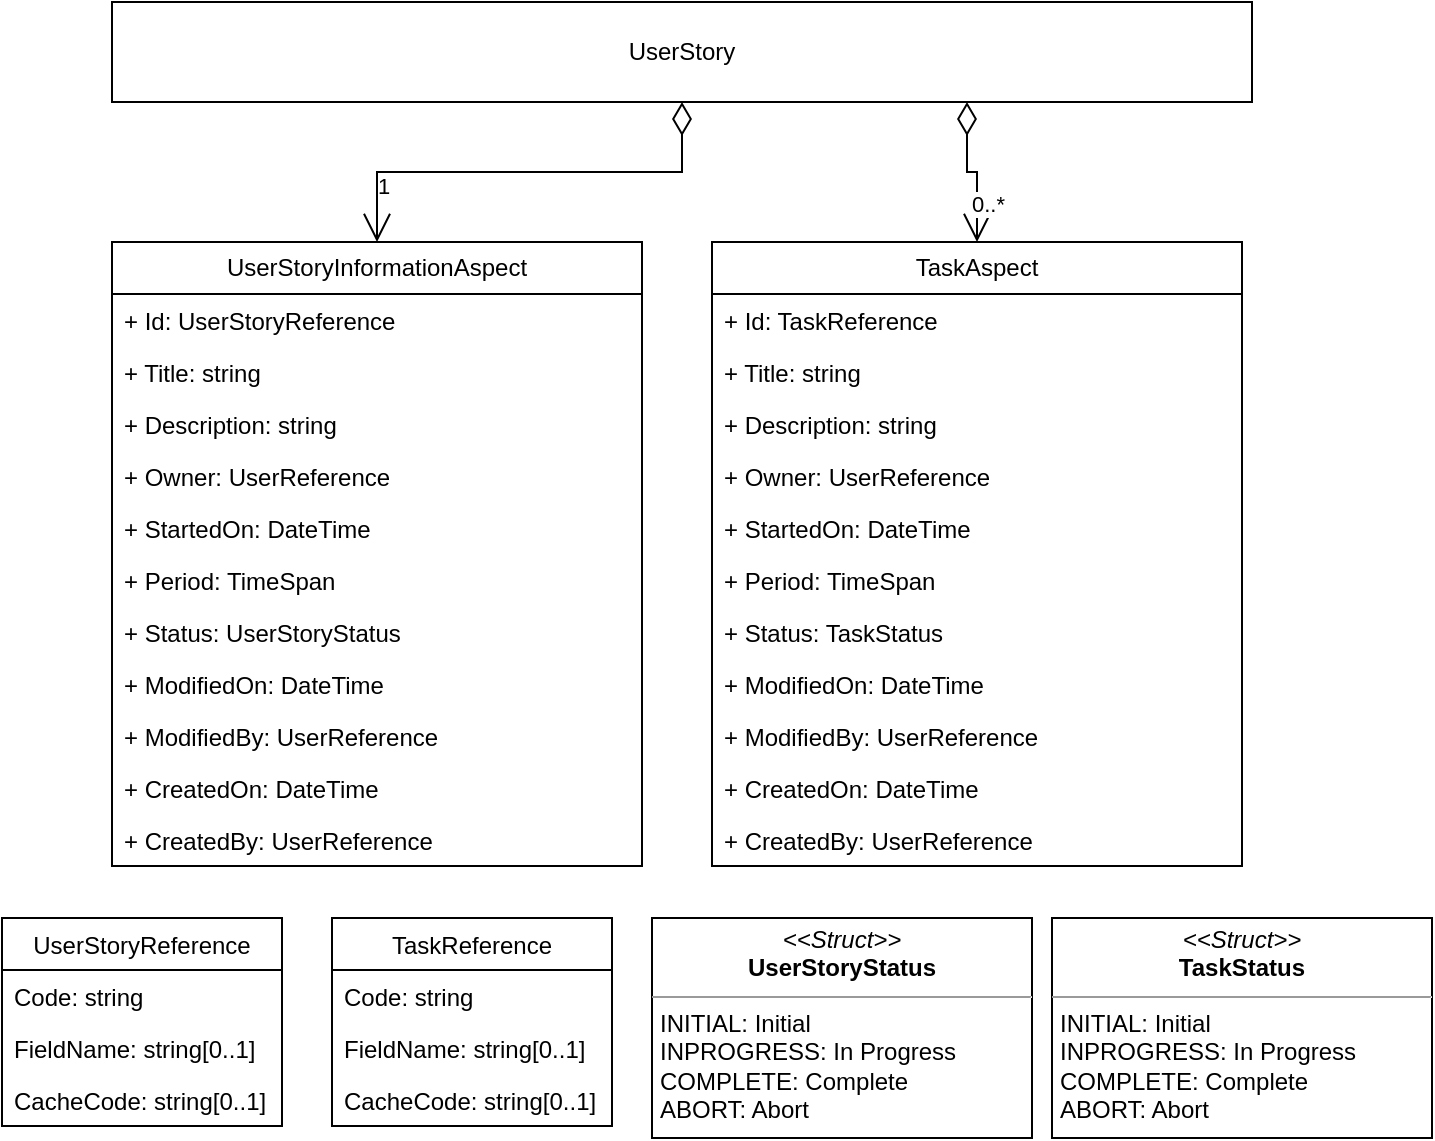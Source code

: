<mxfile version="21.7.2" type="device">
  <diagram name="Page-1" id="c4acf3e9-155e-7222-9cf6-157b1a14988f">
    <mxGraphModel dx="1434" dy="2116" grid="1" gridSize="10" guides="1" tooltips="1" connect="1" arrows="1" fold="1" page="1" pageScale="1" pageWidth="827" pageHeight="1169" background="none" math="0" shadow="0">
      <root>
        <mxCell id="0" />
        <mxCell id="1" parent="0" />
        <mxCell id="-eZy1OZoISmmpmNBAfcS-2" value="UserStoryInformationAspect" style="swimlane;fontStyle=0;childLayout=stackLayout;horizontal=1;startSize=26;fillColor=none;horizontalStack=0;resizeParent=1;resizeParentMax=0;resizeLast=0;collapsible=1;marginBottom=0;whiteSpace=wrap;html=1;" parent="1" vertex="1">
          <mxGeometry x="140" y="-900" width="265" height="312" as="geometry" />
        </mxCell>
        <mxCell id="-eZy1OZoISmmpmNBAfcS-3" value="+ Id: UserStoryReference" style="text;strokeColor=none;fillColor=none;align=left;verticalAlign=top;spacingLeft=4;spacingRight=4;overflow=hidden;rotatable=0;points=[[0,0.5],[1,0.5]];portConstraint=eastwest;whiteSpace=wrap;html=1;" parent="-eZy1OZoISmmpmNBAfcS-2" vertex="1">
          <mxGeometry y="26" width="265" height="26" as="geometry" />
        </mxCell>
        <mxCell id="-eZy1OZoISmmpmNBAfcS-4" value="+ Title: string" style="text;strokeColor=none;fillColor=none;align=left;verticalAlign=top;spacingLeft=4;spacingRight=4;overflow=hidden;rotatable=0;points=[[0,0.5],[1,0.5]];portConstraint=eastwest;whiteSpace=wrap;html=1;" parent="-eZy1OZoISmmpmNBAfcS-2" vertex="1">
          <mxGeometry y="52" width="265" height="26" as="geometry" />
        </mxCell>
        <mxCell id="-eZy1OZoISmmpmNBAfcS-5" value="+ Description: string" style="text;strokeColor=none;fillColor=none;align=left;verticalAlign=top;spacingLeft=4;spacingRight=4;overflow=hidden;rotatable=0;points=[[0,0.5],[1,0.5]];portConstraint=eastwest;whiteSpace=wrap;html=1;" parent="-eZy1OZoISmmpmNBAfcS-2" vertex="1">
          <mxGeometry y="78" width="265" height="26" as="geometry" />
        </mxCell>
        <mxCell id="mf8AkyiIo8afohmn_5yX-3" value="+ Owner: UserReference" style="text;strokeColor=none;fillColor=none;align=left;verticalAlign=top;spacingLeft=4;spacingRight=4;overflow=hidden;rotatable=0;points=[[0,0.5],[1,0.5]];portConstraint=eastwest;whiteSpace=wrap;html=1;" parent="-eZy1OZoISmmpmNBAfcS-2" vertex="1">
          <mxGeometry y="104" width="265" height="26" as="geometry" />
        </mxCell>
        <mxCell id="7cTlelFCP4Ww9wKIcS-1-2" value="+ StartedOn: DateTime" style="text;strokeColor=none;fillColor=none;align=left;verticalAlign=top;spacingLeft=4;spacingRight=4;overflow=hidden;rotatable=0;points=[[0,0.5],[1,0.5]];portConstraint=eastwest;whiteSpace=wrap;html=1;" vertex="1" parent="-eZy1OZoISmmpmNBAfcS-2">
          <mxGeometry y="130" width="265" height="26" as="geometry" />
        </mxCell>
        <mxCell id="mf8AkyiIo8afohmn_5yX-6" value="+ Period: TimeSpan" style="text;strokeColor=none;fillColor=none;align=left;verticalAlign=top;spacingLeft=4;spacingRight=4;overflow=hidden;rotatable=0;points=[[0,0.5],[1,0.5]];portConstraint=eastwest;whiteSpace=wrap;html=1;" parent="-eZy1OZoISmmpmNBAfcS-2" vertex="1">
          <mxGeometry y="156" width="265" height="26" as="geometry" />
        </mxCell>
        <mxCell id="mf8AkyiIo8afohmn_5yX-7" value="+ Status: UserStoryStatus" style="text;strokeColor=none;fillColor=none;align=left;verticalAlign=top;spacingLeft=4;spacingRight=4;overflow=hidden;rotatable=0;points=[[0,0.5],[1,0.5]];portConstraint=eastwest;whiteSpace=wrap;html=1;" parent="-eZy1OZoISmmpmNBAfcS-2" vertex="1">
          <mxGeometry y="182" width="265" height="26" as="geometry" />
        </mxCell>
        <mxCell id="mf8AkyiIo8afohmn_5yX-4" value="+ ModifiedOn: DateTime" style="text;strokeColor=none;fillColor=none;align=left;verticalAlign=top;spacingLeft=4;spacingRight=4;overflow=hidden;rotatable=0;points=[[0,0.5],[1,0.5]];portConstraint=eastwest;whiteSpace=wrap;html=1;" parent="-eZy1OZoISmmpmNBAfcS-2" vertex="1">
          <mxGeometry y="208" width="265" height="26" as="geometry" />
        </mxCell>
        <mxCell id="mf8AkyiIo8afohmn_5yX-5" value="+ ModifiedBy: UserReference" style="text;strokeColor=none;fillColor=none;align=left;verticalAlign=top;spacingLeft=4;spacingRight=4;overflow=hidden;rotatable=0;points=[[0,0.5],[1,0.5]];portConstraint=eastwest;whiteSpace=wrap;html=1;" parent="-eZy1OZoISmmpmNBAfcS-2" vertex="1">
          <mxGeometry y="234" width="265" height="26" as="geometry" />
        </mxCell>
        <mxCell id="mf8AkyiIo8afohmn_5yX-1" value="+ CreatedOn: DateTime" style="text;strokeColor=none;fillColor=none;align=left;verticalAlign=top;spacingLeft=4;spacingRight=4;overflow=hidden;rotatable=0;points=[[0,0.5],[1,0.5]];portConstraint=eastwest;whiteSpace=wrap;html=1;" parent="-eZy1OZoISmmpmNBAfcS-2" vertex="1">
          <mxGeometry y="260" width="265" height="26" as="geometry" />
        </mxCell>
        <mxCell id="mf8AkyiIo8afohmn_5yX-2" value="+ CreatedBy: UserReference" style="text;strokeColor=none;fillColor=none;align=left;verticalAlign=top;spacingLeft=4;spacingRight=4;overflow=hidden;rotatable=0;points=[[0,0.5],[1,0.5]];portConstraint=eastwest;whiteSpace=wrap;html=1;" parent="-eZy1OZoISmmpmNBAfcS-2" vertex="1">
          <mxGeometry y="286" width="265" height="26" as="geometry" />
        </mxCell>
        <mxCell id="mf8AkyiIo8afohmn_5yX-12" value="&lt;p style=&quot;margin:0px;margin-top:4px;text-align:center;&quot;&gt;&lt;i&gt;&amp;lt;&amp;lt;Struct&amp;gt;&amp;gt;&lt;/i&gt;&lt;br&gt;&lt;b&gt;UserStoryStatus&lt;/b&gt;&lt;/p&gt;&lt;hr size=&quot;1&quot;&gt;&lt;p style=&quot;margin:0px;margin-left:4px;&quot;&gt;INITIAL: Initial&lt;/p&gt;&lt;p style=&quot;margin:0px;margin-left:4px;&quot;&gt;INPROGRESS: In Progress&lt;/p&gt;&lt;p style=&quot;margin:0px;margin-left:4px;&quot;&gt;COMPLETE: Complete&lt;/p&gt;&lt;p style=&quot;margin:0px;margin-left:4px;&quot;&gt;ABORT: Abort&lt;/p&gt;&lt;p style=&quot;margin:0px;margin-left:4px;&quot;&gt;&lt;br&gt;&lt;/p&gt;" style="verticalAlign=top;align=left;overflow=fill;fontSize=12;fontFamily=Helvetica;html=1;whiteSpace=wrap;" parent="1" vertex="1">
          <mxGeometry x="410" y="-562" width="190" height="110" as="geometry" />
        </mxCell>
        <mxCell id="ZDAbo7Fi6QDQOSL8yRWi-1" value="UserStoryReference" style="swimlane;fontStyle=0;childLayout=stackLayout;horizontal=1;startSize=26;fillColor=none;horizontalStack=0;resizeParent=1;resizeParentMax=0;resizeLast=0;collapsible=1;marginBottom=0;" parent="1" vertex="1">
          <mxGeometry x="85" y="-562" width="140" height="104" as="geometry" />
        </mxCell>
        <mxCell id="ZDAbo7Fi6QDQOSL8yRWi-2" value="Code: string" style="text;strokeColor=none;fillColor=none;align=left;verticalAlign=top;spacingLeft=4;spacingRight=4;overflow=hidden;rotatable=0;points=[[0,0.5],[1,0.5]];portConstraint=eastwest;" parent="ZDAbo7Fi6QDQOSL8yRWi-1" vertex="1">
          <mxGeometry y="26" width="140" height="26" as="geometry" />
        </mxCell>
        <mxCell id="ZDAbo7Fi6QDQOSL8yRWi-3" value="FieldName: string[0..1]" style="text;strokeColor=none;fillColor=none;align=left;verticalAlign=top;spacingLeft=4;spacingRight=4;overflow=hidden;rotatable=0;points=[[0,0.5],[1,0.5]];portConstraint=eastwest;" parent="ZDAbo7Fi6QDQOSL8yRWi-1" vertex="1">
          <mxGeometry y="52" width="140" height="26" as="geometry" />
        </mxCell>
        <mxCell id="ZDAbo7Fi6QDQOSL8yRWi-4" value="CacheCode: string[0..1]" style="text;strokeColor=none;fillColor=none;align=left;verticalAlign=top;spacingLeft=4;spacingRight=4;overflow=hidden;rotatable=0;points=[[0,0.5],[1,0.5]];portConstraint=eastwest;" parent="ZDAbo7Fi6QDQOSL8yRWi-1" vertex="1">
          <mxGeometry y="78" width="140" height="26" as="geometry" />
        </mxCell>
        <mxCell id="ZDAbo7Fi6QDQOSL8yRWi-10" value="UserStory" style="html=1;whiteSpace=wrap;" parent="1" vertex="1">
          <mxGeometry x="140" y="-1020" width="570" height="50" as="geometry" />
        </mxCell>
        <mxCell id="ZDAbo7Fi6QDQOSL8yRWi-11" value="1" style="endArrow=open;html=1;endSize=12;startArrow=diamondThin;startSize=14;startFill=0;edgeStyle=orthogonalEdgeStyle;align=left;verticalAlign=bottom;rounded=0;exitX=0.5;exitY=1;exitDx=0;exitDy=0;" parent="1" source="ZDAbo7Fi6QDQOSL8yRWi-10" target="-eZy1OZoISmmpmNBAfcS-2" edge="1">
          <mxGeometry x="0.82" y="-2" relative="1" as="geometry">
            <mxPoint x="300" y="-790" as="sourcePoint" />
            <mxPoint x="460" y="-790" as="targetPoint" />
            <mxPoint y="1" as="offset" />
          </mxGeometry>
        </mxCell>
        <mxCell id="ZDAbo7Fi6QDQOSL8yRWi-12" value="TaskAspect" style="swimlane;fontStyle=0;childLayout=stackLayout;horizontal=1;startSize=26;fillColor=none;horizontalStack=0;resizeParent=1;resizeParentMax=0;resizeLast=0;collapsible=1;marginBottom=0;whiteSpace=wrap;html=1;" parent="1" vertex="1">
          <mxGeometry x="440" y="-900" width="265" height="312" as="geometry" />
        </mxCell>
        <mxCell id="ZDAbo7Fi6QDQOSL8yRWi-13" value="+ Id: TaskReference" style="text;strokeColor=none;fillColor=none;align=left;verticalAlign=top;spacingLeft=4;spacingRight=4;overflow=hidden;rotatable=0;points=[[0,0.5],[1,0.5]];portConstraint=eastwest;whiteSpace=wrap;html=1;" parent="ZDAbo7Fi6QDQOSL8yRWi-12" vertex="1">
          <mxGeometry y="26" width="265" height="26" as="geometry" />
        </mxCell>
        <mxCell id="ZDAbo7Fi6QDQOSL8yRWi-14" value="+ Title: string" style="text;strokeColor=none;fillColor=none;align=left;verticalAlign=top;spacingLeft=4;spacingRight=4;overflow=hidden;rotatable=0;points=[[0,0.5],[1,0.5]];portConstraint=eastwest;whiteSpace=wrap;html=1;" parent="ZDAbo7Fi6QDQOSL8yRWi-12" vertex="1">
          <mxGeometry y="52" width="265" height="26" as="geometry" />
        </mxCell>
        <mxCell id="ZDAbo7Fi6QDQOSL8yRWi-15" value="+ Description: string" style="text;strokeColor=none;fillColor=none;align=left;verticalAlign=top;spacingLeft=4;spacingRight=4;overflow=hidden;rotatable=0;points=[[0,0.5],[1,0.5]];portConstraint=eastwest;whiteSpace=wrap;html=1;" parent="ZDAbo7Fi6QDQOSL8yRWi-12" vertex="1">
          <mxGeometry y="78" width="265" height="26" as="geometry" />
        </mxCell>
        <mxCell id="ZDAbo7Fi6QDQOSL8yRWi-16" value="+ Owner: UserReference" style="text;strokeColor=none;fillColor=none;align=left;verticalAlign=top;spacingLeft=4;spacingRight=4;overflow=hidden;rotatable=0;points=[[0,0.5],[1,0.5]];portConstraint=eastwest;whiteSpace=wrap;html=1;" parent="ZDAbo7Fi6QDQOSL8yRWi-12" vertex="1">
          <mxGeometry y="104" width="265" height="26" as="geometry" />
        </mxCell>
        <mxCell id="ZDAbo7Fi6QDQOSL8yRWi-17" value="+ StartedOn: DateTime" style="text;strokeColor=none;fillColor=none;align=left;verticalAlign=top;spacingLeft=4;spacingRight=4;overflow=hidden;rotatable=0;points=[[0,0.5],[1,0.5]];portConstraint=eastwest;whiteSpace=wrap;html=1;" parent="ZDAbo7Fi6QDQOSL8yRWi-12" vertex="1">
          <mxGeometry y="130" width="265" height="26" as="geometry" />
        </mxCell>
        <mxCell id="7cTlelFCP4Ww9wKIcS-1-3" value="+ Period: TimeSpan" style="text;strokeColor=none;fillColor=none;align=left;verticalAlign=top;spacingLeft=4;spacingRight=4;overflow=hidden;rotatable=0;points=[[0,0.5],[1,0.5]];portConstraint=eastwest;whiteSpace=wrap;html=1;" vertex="1" parent="ZDAbo7Fi6QDQOSL8yRWi-12">
          <mxGeometry y="156" width="265" height="26" as="geometry" />
        </mxCell>
        <mxCell id="ZDAbo7Fi6QDQOSL8yRWi-18" value="+ Status: TaskStatus" style="text;strokeColor=none;fillColor=none;align=left;verticalAlign=top;spacingLeft=4;spacingRight=4;overflow=hidden;rotatable=0;points=[[0,0.5],[1,0.5]];portConstraint=eastwest;whiteSpace=wrap;html=1;" parent="ZDAbo7Fi6QDQOSL8yRWi-12" vertex="1">
          <mxGeometry y="182" width="265" height="26" as="geometry" />
        </mxCell>
        <mxCell id="ZDAbo7Fi6QDQOSL8yRWi-19" value="+ ModifiedOn: DateTime" style="text;strokeColor=none;fillColor=none;align=left;verticalAlign=top;spacingLeft=4;spacingRight=4;overflow=hidden;rotatable=0;points=[[0,0.5],[1,0.5]];portConstraint=eastwest;whiteSpace=wrap;html=1;" parent="ZDAbo7Fi6QDQOSL8yRWi-12" vertex="1">
          <mxGeometry y="208" width="265" height="26" as="geometry" />
        </mxCell>
        <mxCell id="ZDAbo7Fi6QDQOSL8yRWi-20" value="+ ModifiedBy: UserReference" style="text;strokeColor=none;fillColor=none;align=left;verticalAlign=top;spacingLeft=4;spacingRight=4;overflow=hidden;rotatable=0;points=[[0,0.5],[1,0.5]];portConstraint=eastwest;whiteSpace=wrap;html=1;" parent="ZDAbo7Fi6QDQOSL8yRWi-12" vertex="1">
          <mxGeometry y="234" width="265" height="26" as="geometry" />
        </mxCell>
        <mxCell id="ZDAbo7Fi6QDQOSL8yRWi-21" value="+ CreatedOn: DateTime" style="text;strokeColor=none;fillColor=none;align=left;verticalAlign=top;spacingLeft=4;spacingRight=4;overflow=hidden;rotatable=0;points=[[0,0.5],[1,0.5]];portConstraint=eastwest;whiteSpace=wrap;html=1;" parent="ZDAbo7Fi6QDQOSL8yRWi-12" vertex="1">
          <mxGeometry y="260" width="265" height="26" as="geometry" />
        </mxCell>
        <mxCell id="ZDAbo7Fi6QDQOSL8yRWi-22" value="+ CreatedBy: UserReference" style="text;strokeColor=none;fillColor=none;align=left;verticalAlign=top;spacingLeft=4;spacingRight=4;overflow=hidden;rotatable=0;points=[[0,0.5],[1,0.5]];portConstraint=eastwest;whiteSpace=wrap;html=1;" parent="ZDAbo7Fi6QDQOSL8yRWi-12" vertex="1">
          <mxGeometry y="286" width="265" height="26" as="geometry" />
        </mxCell>
        <mxCell id="ZDAbo7Fi6QDQOSL8yRWi-24" value="&lt;p style=&quot;margin:0px;margin-top:4px;text-align:center;&quot;&gt;&lt;i&gt;&amp;lt;&amp;lt;Struct&amp;gt;&amp;gt;&lt;/i&gt;&lt;br&gt;&lt;b&gt;TaskStatus&lt;/b&gt;&lt;/p&gt;&lt;hr size=&quot;1&quot;&gt;&lt;p style=&quot;margin:0px;margin-left:4px;&quot;&gt;INITIAL: Initial&lt;/p&gt;&lt;p style=&quot;margin:0px;margin-left:4px;&quot;&gt;INPROGRESS: In Progress&lt;/p&gt;&lt;p style=&quot;margin:0px;margin-left:4px;&quot;&gt;COMPLETE: Complete&lt;/p&gt;&lt;p style=&quot;margin:0px;margin-left:4px;&quot;&gt;ABORT: Abort&lt;/p&gt;&lt;p style=&quot;margin:0px;margin-left:4px;&quot;&gt;&lt;br&gt;&lt;/p&gt;" style="verticalAlign=top;align=left;overflow=fill;fontSize=12;fontFamily=Helvetica;html=1;whiteSpace=wrap;" parent="1" vertex="1">
          <mxGeometry x="610" y="-562" width="190" height="110" as="geometry" />
        </mxCell>
        <mxCell id="ZDAbo7Fi6QDQOSL8yRWi-25" value="TaskReference" style="swimlane;fontStyle=0;childLayout=stackLayout;horizontal=1;startSize=26;fillColor=none;horizontalStack=0;resizeParent=1;resizeParentMax=0;resizeLast=0;collapsible=1;marginBottom=0;" parent="1" vertex="1">
          <mxGeometry x="250" y="-562" width="140" height="104" as="geometry" />
        </mxCell>
        <mxCell id="ZDAbo7Fi6QDQOSL8yRWi-26" value="Code: string" style="text;strokeColor=none;fillColor=none;align=left;verticalAlign=top;spacingLeft=4;spacingRight=4;overflow=hidden;rotatable=0;points=[[0,0.5],[1,0.5]];portConstraint=eastwest;" parent="ZDAbo7Fi6QDQOSL8yRWi-25" vertex="1">
          <mxGeometry y="26" width="140" height="26" as="geometry" />
        </mxCell>
        <mxCell id="ZDAbo7Fi6QDQOSL8yRWi-27" value="FieldName: string[0..1]" style="text;strokeColor=none;fillColor=none;align=left;verticalAlign=top;spacingLeft=4;spacingRight=4;overflow=hidden;rotatable=0;points=[[0,0.5],[1,0.5]];portConstraint=eastwest;" parent="ZDAbo7Fi6QDQOSL8yRWi-25" vertex="1">
          <mxGeometry y="52" width="140" height="26" as="geometry" />
        </mxCell>
        <mxCell id="ZDAbo7Fi6QDQOSL8yRWi-28" value="CacheCode: string[0..1]" style="text;strokeColor=none;fillColor=none;align=left;verticalAlign=top;spacingLeft=4;spacingRight=4;overflow=hidden;rotatable=0;points=[[0,0.5],[1,0.5]];portConstraint=eastwest;" parent="ZDAbo7Fi6QDQOSL8yRWi-25" vertex="1">
          <mxGeometry y="78" width="140" height="26" as="geometry" />
        </mxCell>
        <mxCell id="ZDAbo7Fi6QDQOSL8yRWi-29" value="0..*" style="endArrow=open;html=1;endSize=12;startArrow=diamondThin;startSize=14;startFill=0;edgeStyle=orthogonalEdgeStyle;align=left;verticalAlign=bottom;rounded=0;exitX=0.75;exitY=1;exitDx=0;exitDy=0;entryX=0.5;entryY=0;entryDx=0;entryDy=0;" parent="1" source="ZDAbo7Fi6QDQOSL8yRWi-10" target="ZDAbo7Fi6QDQOSL8yRWi-12" edge="1">
          <mxGeometry x="0.733" y="-5" relative="1" as="geometry">
            <mxPoint x="340" y="-640" as="sourcePoint" />
            <mxPoint x="500" y="-640" as="targetPoint" />
            <mxPoint as="offset" />
          </mxGeometry>
        </mxCell>
      </root>
    </mxGraphModel>
  </diagram>
</mxfile>
